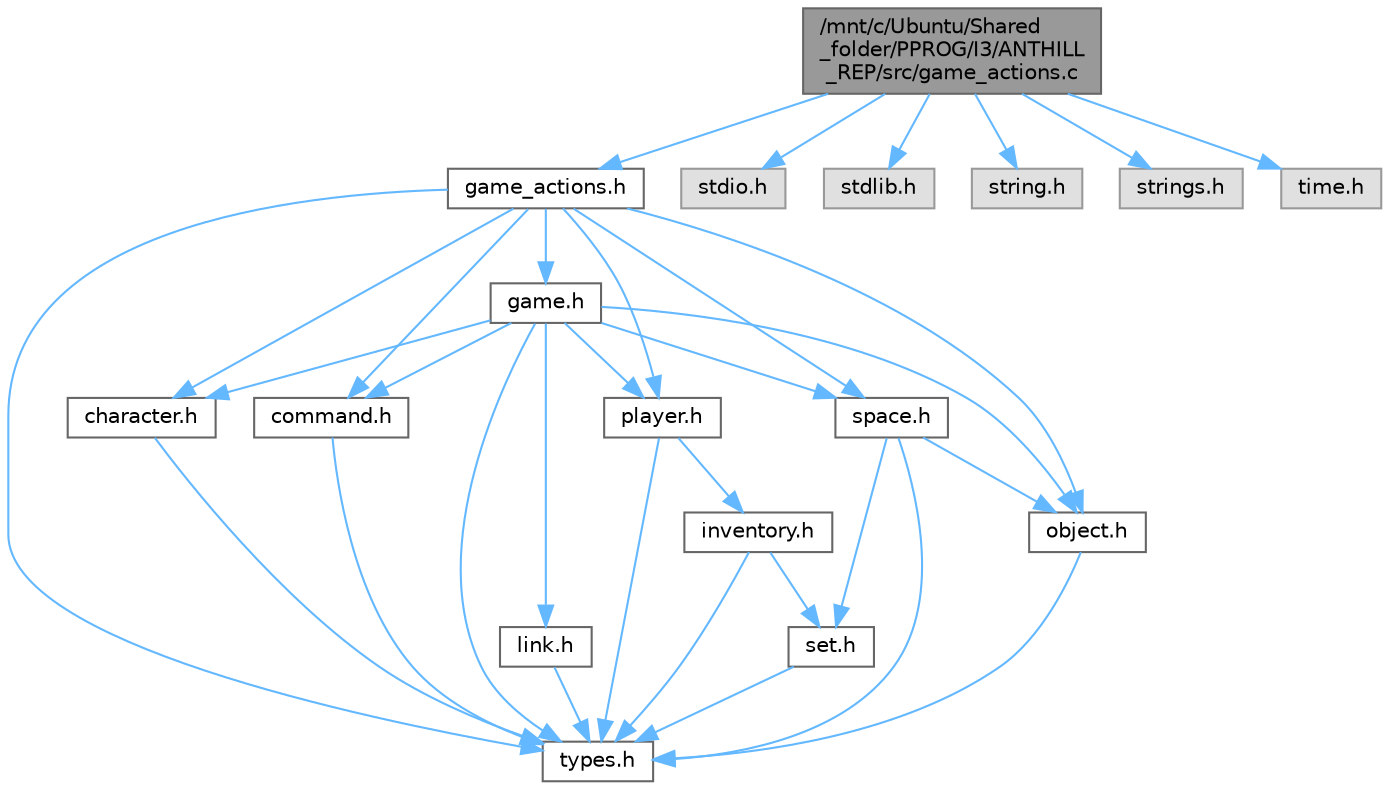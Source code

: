 digraph "/mnt/c/Ubuntu/Shared_folder/PPROG/I3/ANTHILL_REP/src/game_actions.c"
{
 // LATEX_PDF_SIZE
  bgcolor="transparent";
  edge [fontname=Helvetica,fontsize=10,labelfontname=Helvetica,labelfontsize=10];
  node [fontname=Helvetica,fontsize=10,shape=box,height=0.2,width=0.4];
  Node1 [id="Node000001",label="/mnt/c/Ubuntu/Shared\l_folder/PPROG/I3/ANTHILL\l_REP/src/game_actions.c",height=0.2,width=0.4,color="gray40", fillcolor="grey60", style="filled", fontcolor="black",tooltip="It implements the game update through user actions."];
  Node1 -> Node2 [id="edge33_Node000001_Node000002",color="steelblue1",style="solid",tooltip=" "];
  Node2 [id="Node000002",label="game_actions.h",height=0.2,width=0.4,color="grey40", fillcolor="white", style="filled",URL="$game__actions_8h.html",tooltip="It defines the game update interface."];
  Node2 -> Node3 [id="edge34_Node000002_Node000003",color="steelblue1",style="solid",tooltip=" "];
  Node3 [id="Node000003",label="character.h",height=0.2,width=0.4,color="grey40", fillcolor="white", style="filled",URL="$character_8h.html",tooltip="It defines the character module interface."];
  Node3 -> Node4 [id="edge35_Node000003_Node000004",color="steelblue1",style="solid",tooltip=" "];
  Node4 [id="Node000004",label="types.h",height=0.2,width=0.4,color="grey40", fillcolor="white", style="filled",URL="$types_8h.html",tooltip="It defines common types for the whole project."];
  Node2 -> Node5 [id="edge36_Node000002_Node000005",color="steelblue1",style="solid",tooltip=" "];
  Node5 [id="Node000005",label="command.h",height=0.2,width=0.4,color="grey40", fillcolor="white", style="filled",URL="$command_8h.html",tooltip="It defines the command interpreter interface."];
  Node5 -> Node4 [id="edge37_Node000005_Node000004",color="steelblue1",style="solid",tooltip=" "];
  Node2 -> Node6 [id="edge38_Node000002_Node000006",color="steelblue1",style="solid",tooltip=" "];
  Node6 [id="Node000006",label="game.h",height=0.2,width=0.4,color="grey40", fillcolor="white", style="filled",URL="$game_8h.html",tooltip="It defines the game interface."];
  Node6 -> Node3 [id="edge39_Node000006_Node000003",color="steelblue1",style="solid",tooltip=" "];
  Node6 -> Node5 [id="edge40_Node000006_Node000005",color="steelblue1",style="solid",tooltip=" "];
  Node6 -> Node7 [id="edge41_Node000006_Node000007",color="steelblue1",style="solid",tooltip=" "];
  Node7 [id="Node000007",label="link.h",height=0.2,width=0.4,color="grey40", fillcolor="white", style="filled",URL="$link_8h.html",tooltip="It defines the link interface."];
  Node7 -> Node4 [id="edge42_Node000007_Node000004",color="steelblue1",style="solid",tooltip=" "];
  Node6 -> Node8 [id="edge43_Node000006_Node000008",color="steelblue1",style="solid",tooltip=" "];
  Node8 [id="Node000008",label="object.h",height=0.2,width=0.4,color="grey40", fillcolor="white", style="filled",URL="$object_8h.html",tooltip="It defines the object module interface."];
  Node8 -> Node4 [id="edge44_Node000008_Node000004",color="steelblue1",style="solid",tooltip=" "];
  Node6 -> Node9 [id="edge45_Node000006_Node000009",color="steelblue1",style="solid",tooltip=" "];
  Node9 [id="Node000009",label="player.h",height=0.2,width=0.4,color="grey40", fillcolor="white", style="filled",URL="$player_8h.html",tooltip="It defines the player module interface."];
  Node9 -> Node10 [id="edge46_Node000009_Node000010",color="steelblue1",style="solid",tooltip=" "];
  Node10 [id="Node000010",label="inventory.h",height=0.2,width=0.4,color="grey40", fillcolor="white", style="filled",URL="$inventory_8h.html",tooltip=" "];
  Node10 -> Node11 [id="edge47_Node000010_Node000011",color="steelblue1",style="solid",tooltip=" "];
  Node11 [id="Node000011",label="set.h",height=0.2,width=0.4,color="grey40", fillcolor="white", style="filled",URL="$set_8h.html",tooltip="It defines the set module interface."];
  Node11 -> Node4 [id="edge48_Node000011_Node000004",color="steelblue1",style="solid",tooltip=" "];
  Node10 -> Node4 [id="edge49_Node000010_Node000004",color="steelblue1",style="solid",tooltip=" "];
  Node9 -> Node4 [id="edge50_Node000009_Node000004",color="steelblue1",style="solid",tooltip=" "];
  Node6 -> Node12 [id="edge51_Node000006_Node000012",color="steelblue1",style="solid",tooltip=" "];
  Node12 [id="Node000012",label="space.h",height=0.2,width=0.4,color="grey40", fillcolor="white", style="filled",URL="$space_8h.html",tooltip="It defines the space module interface."];
  Node12 -> Node8 [id="edge52_Node000012_Node000008",color="steelblue1",style="solid",tooltip=" "];
  Node12 -> Node11 [id="edge53_Node000012_Node000011",color="steelblue1",style="solid",tooltip=" "];
  Node12 -> Node4 [id="edge54_Node000012_Node000004",color="steelblue1",style="solid",tooltip=" "];
  Node6 -> Node4 [id="edge55_Node000006_Node000004",color="steelblue1",style="solid",tooltip=" "];
  Node2 -> Node8 [id="edge56_Node000002_Node000008",color="steelblue1",style="solid",tooltip=" "];
  Node2 -> Node9 [id="edge57_Node000002_Node000009",color="steelblue1",style="solid",tooltip=" "];
  Node2 -> Node12 [id="edge58_Node000002_Node000012",color="steelblue1",style="solid",tooltip=" "];
  Node2 -> Node4 [id="edge59_Node000002_Node000004",color="steelblue1",style="solid",tooltip=" "];
  Node1 -> Node13 [id="edge60_Node000001_Node000013",color="steelblue1",style="solid",tooltip=" "];
  Node13 [id="Node000013",label="stdio.h",height=0.2,width=0.4,color="grey60", fillcolor="#E0E0E0", style="filled",tooltip=" "];
  Node1 -> Node14 [id="edge61_Node000001_Node000014",color="steelblue1",style="solid",tooltip=" "];
  Node14 [id="Node000014",label="stdlib.h",height=0.2,width=0.4,color="grey60", fillcolor="#E0E0E0", style="filled",tooltip=" "];
  Node1 -> Node15 [id="edge62_Node000001_Node000015",color="steelblue1",style="solid",tooltip=" "];
  Node15 [id="Node000015",label="string.h",height=0.2,width=0.4,color="grey60", fillcolor="#E0E0E0", style="filled",tooltip=" "];
  Node1 -> Node16 [id="edge63_Node000001_Node000016",color="steelblue1",style="solid",tooltip=" "];
  Node16 [id="Node000016",label="strings.h",height=0.2,width=0.4,color="grey60", fillcolor="#E0E0E0", style="filled",tooltip=" "];
  Node1 -> Node17 [id="edge64_Node000001_Node000017",color="steelblue1",style="solid",tooltip=" "];
  Node17 [id="Node000017",label="time.h",height=0.2,width=0.4,color="grey60", fillcolor="#E0E0E0", style="filled",tooltip=" "];
}
